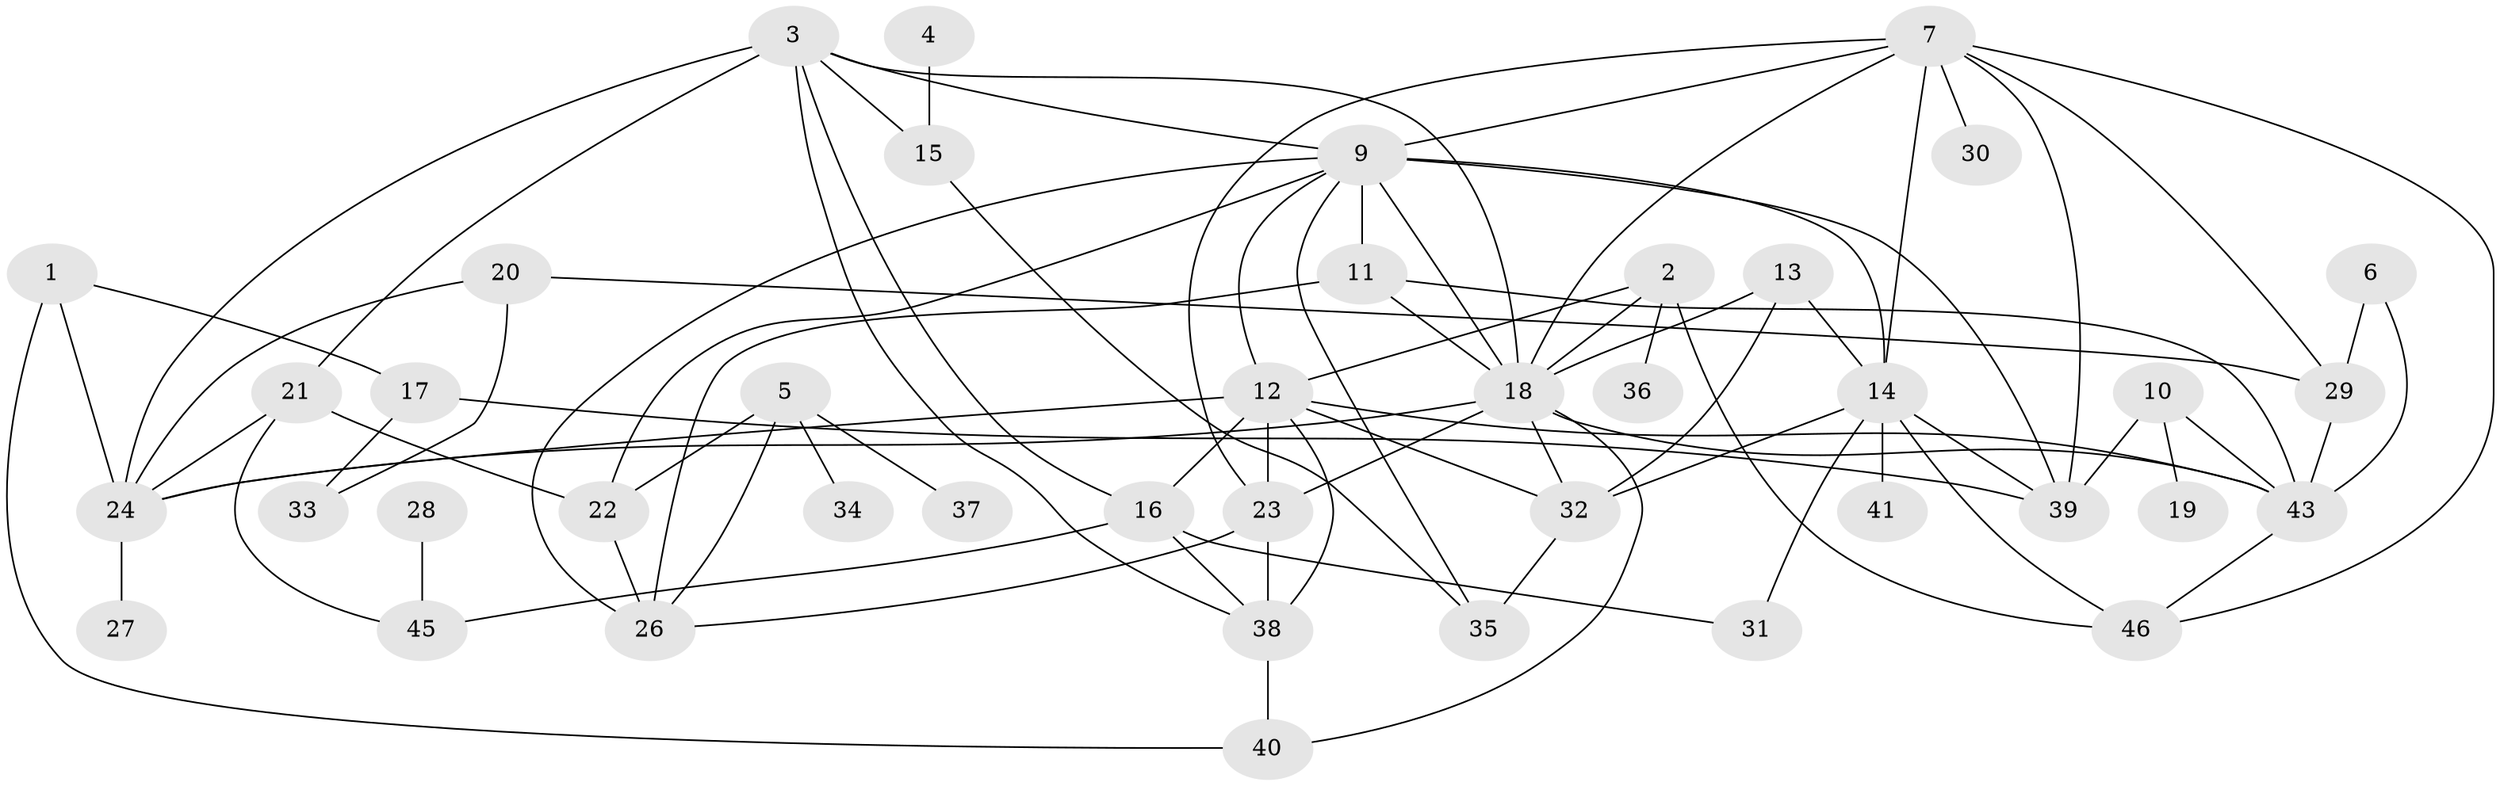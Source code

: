 // original degree distribution, {2: 0.21739130434782608, 5: 0.13043478260869565, 9: 0.010869565217391304, 1: 0.16304347826086957, 3: 0.20652173913043478, 0: 0.043478260869565216, 4: 0.17391304347826086, 6: 0.043478260869565216, 7: 0.010869565217391304}
// Generated by graph-tools (version 1.1) at 2025/33/03/09/25 02:33:33]
// undirected, 42 vertices, 83 edges
graph export_dot {
graph [start="1"]
  node [color=gray90,style=filled];
  1;
  2;
  3;
  4;
  5;
  6;
  7;
  9;
  10;
  11;
  12;
  13;
  14;
  15;
  16;
  17;
  18;
  19;
  20;
  21;
  22;
  23;
  24;
  26;
  27;
  28;
  29;
  30;
  31;
  32;
  33;
  34;
  35;
  36;
  37;
  38;
  39;
  40;
  41;
  43;
  45;
  46;
  1 -- 17 [weight=1.0];
  1 -- 24 [weight=1.0];
  1 -- 40 [weight=1.0];
  2 -- 12 [weight=1.0];
  2 -- 18 [weight=1.0];
  2 -- 36 [weight=1.0];
  2 -- 46 [weight=1.0];
  3 -- 9 [weight=1.0];
  3 -- 15 [weight=1.0];
  3 -- 16 [weight=1.0];
  3 -- 18 [weight=1.0];
  3 -- 21 [weight=1.0];
  3 -- 24 [weight=2.0];
  3 -- 38 [weight=1.0];
  4 -- 15 [weight=1.0];
  5 -- 22 [weight=1.0];
  5 -- 26 [weight=1.0];
  5 -- 34 [weight=1.0];
  5 -- 37 [weight=1.0];
  6 -- 29 [weight=1.0];
  6 -- 43 [weight=1.0];
  7 -- 9 [weight=1.0];
  7 -- 14 [weight=1.0];
  7 -- 18 [weight=1.0];
  7 -- 23 [weight=1.0];
  7 -- 29 [weight=1.0];
  7 -- 30 [weight=1.0];
  7 -- 39 [weight=1.0];
  7 -- 46 [weight=1.0];
  9 -- 11 [weight=1.0];
  9 -- 12 [weight=1.0];
  9 -- 14 [weight=2.0];
  9 -- 18 [weight=1.0];
  9 -- 22 [weight=1.0];
  9 -- 26 [weight=2.0];
  9 -- 35 [weight=1.0];
  9 -- 39 [weight=2.0];
  10 -- 19 [weight=1.0];
  10 -- 39 [weight=1.0];
  10 -- 43 [weight=1.0];
  11 -- 18 [weight=1.0];
  11 -- 26 [weight=1.0];
  11 -- 43 [weight=1.0];
  12 -- 16 [weight=1.0];
  12 -- 23 [weight=2.0];
  12 -- 24 [weight=1.0];
  12 -- 32 [weight=1.0];
  12 -- 38 [weight=1.0];
  12 -- 43 [weight=1.0];
  13 -- 14 [weight=1.0];
  13 -- 18 [weight=1.0];
  13 -- 32 [weight=2.0];
  14 -- 31 [weight=1.0];
  14 -- 32 [weight=1.0];
  14 -- 39 [weight=2.0];
  14 -- 41 [weight=1.0];
  14 -- 46 [weight=1.0];
  15 -- 35 [weight=1.0];
  16 -- 31 [weight=1.0];
  16 -- 38 [weight=1.0];
  16 -- 45 [weight=1.0];
  17 -- 33 [weight=1.0];
  17 -- 39 [weight=1.0];
  18 -- 23 [weight=1.0];
  18 -- 24 [weight=1.0];
  18 -- 32 [weight=1.0];
  18 -- 40 [weight=1.0];
  18 -- 43 [weight=1.0];
  20 -- 24 [weight=1.0];
  20 -- 29 [weight=1.0];
  20 -- 33 [weight=1.0];
  21 -- 22 [weight=1.0];
  21 -- 24 [weight=1.0];
  21 -- 45 [weight=1.0];
  22 -- 26 [weight=1.0];
  23 -- 26 [weight=1.0];
  23 -- 38 [weight=2.0];
  24 -- 27 [weight=1.0];
  28 -- 45 [weight=1.0];
  29 -- 43 [weight=1.0];
  32 -- 35 [weight=1.0];
  38 -- 40 [weight=1.0];
  43 -- 46 [weight=1.0];
}
